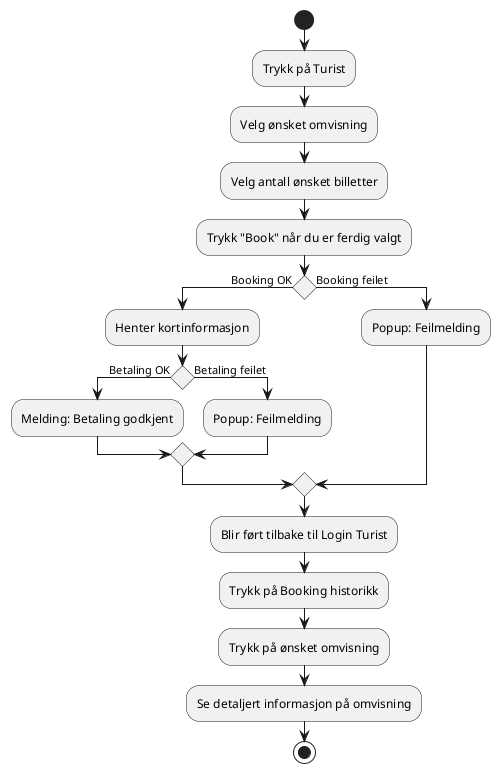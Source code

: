 @startuml
'https://plantuml.com/activity-diagram-beta

start
:Trykk på Turist;
:Velg ønsket omvisning;
:Velg antall ønsket billetter;
:Trykk "Book" når du er ferdig valgt;
if () is (Booking OK) then
  :Henter kortinformasjon;
  if () is (Betaling OK) then
    :Melding: Betaling godkjent;
  else (Betaling feilet)
    :Popup: Feilmelding;
  endif
else (Booking feilet)
  :Popup: Feilmelding;
endif
:Blir ført tilbake til Login Turist;
:Trykk på Booking historikk;
:Trykk på ønsket omvisning;
:Se detaljert informasjon på omvisning;
stop

@enduml
